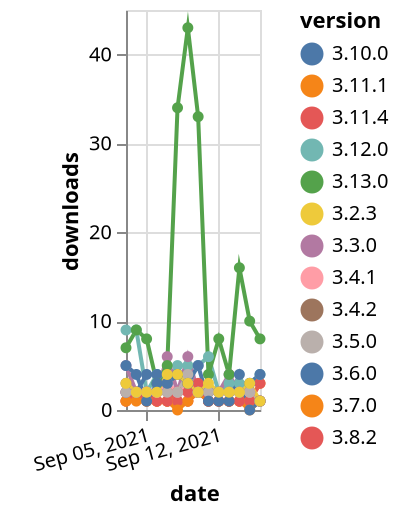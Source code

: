{"$schema": "https://vega.github.io/schema/vega-lite/v5.json", "description": "A simple bar chart with embedded data.", "data": {"values": [{"date": "2021-09-03", "total": 3907, "delta": 1, "version": "3.7.0"}, {"date": "2021-09-04", "total": 3909, "delta": 2, "version": "3.7.0"}, {"date": "2021-09-05", "total": 3910, "delta": 1, "version": "3.7.0"}, {"date": "2021-09-06", "total": 3911, "delta": 1, "version": "3.7.0"}, {"date": "2021-09-07", "total": 3912, "delta": 1, "version": "3.7.0"}, {"date": "2021-09-08", "total": 3913, "delta": 1, "version": "3.7.0"}, {"date": "2021-09-09", "total": 3914, "delta": 1, "version": "3.7.0"}, {"date": "2021-09-10", "total": 3916, "delta": 2, "version": "3.7.0"}, {"date": "2021-09-11", "total": 3917, "delta": 1, "version": "3.7.0"}, {"date": "2021-09-12", "total": 3918, "delta": 1, "version": "3.7.0"}, {"date": "2021-09-13", "total": 3919, "delta": 1, "version": "3.7.0"}, {"date": "2021-09-14", "total": 3920, "delta": 1, "version": "3.7.0"}, {"date": "2021-09-15", "total": 3921, "delta": 1, "version": "3.7.0"}, {"date": "2021-09-16", "total": 3924, "delta": 3, "version": "3.7.0"}, {"date": "2021-09-03", "total": 1386, "delta": 1, "version": "3.8.2"}, {"date": "2021-09-04", "total": 1388, "delta": 2, "version": "3.8.2"}, {"date": "2021-09-05", "total": 1389, "delta": 1, "version": "3.8.2"}, {"date": "2021-09-06", "total": 1390, "delta": 1, "version": "3.8.2"}, {"date": "2021-09-07", "total": 1391, "delta": 1, "version": "3.8.2"}, {"date": "2021-09-08", "total": 1392, "delta": 1, "version": "3.8.2"}, {"date": "2021-09-09", "total": 1393, "delta": 1, "version": "3.8.2"}, {"date": "2021-09-10", "total": 1395, "delta": 2, "version": "3.8.2"}, {"date": "2021-09-11", "total": 1396, "delta": 1, "version": "3.8.2"}, {"date": "2021-09-12", "total": 1397, "delta": 1, "version": "3.8.2"}, {"date": "2021-09-13", "total": 1398, "delta": 1, "version": "3.8.2"}, {"date": "2021-09-14", "total": 1399, "delta": 1, "version": "3.8.2"}, {"date": "2021-09-15", "total": 1400, "delta": 1, "version": "3.8.2"}, {"date": "2021-09-16", "total": 1403, "delta": 3, "version": "3.8.2"}, {"date": "2021-09-03", "total": 3257, "delta": 9, "version": "3.12.0"}, {"date": "2021-09-04", "total": 3266, "delta": 9, "version": "3.12.0"}, {"date": "2021-09-05", "total": 3268, "delta": 2, "version": "3.12.0"}, {"date": "2021-09-06", "total": 3272, "delta": 4, "version": "3.12.0"}, {"date": "2021-09-07", "total": 3275, "delta": 3, "version": "3.12.0"}, {"date": "2021-09-08", "total": 3280, "delta": 5, "version": "3.12.0"}, {"date": "2021-09-09", "total": 3285, "delta": 5, "version": "3.12.0"}, {"date": "2021-09-10", "total": 3290, "delta": 5, "version": "3.12.0"}, {"date": "2021-09-11", "total": 3296, "delta": 6, "version": "3.12.0"}, {"date": "2021-09-12", "total": 3298, "delta": 2, "version": "3.12.0"}, {"date": "2021-09-13", "total": 3301, "delta": 3, "version": "3.12.0"}, {"date": "2021-09-14", "total": 3304, "delta": 3, "version": "3.12.0"}, {"date": "2021-09-15", "total": 3307, "delta": 3, "version": "3.12.0"}, {"date": "2021-09-16", "total": 3311, "delta": 4, "version": "3.12.0"}, {"date": "2021-09-03", "total": 2605, "delta": 3, "version": "3.4.2"}, {"date": "2021-09-04", "total": 2607, "delta": 2, "version": "3.4.2"}, {"date": "2021-09-05", "total": 2609, "delta": 2, "version": "3.4.2"}, {"date": "2021-09-06", "total": 2611, "delta": 2, "version": "3.4.2"}, {"date": "2021-09-07", "total": 2613, "delta": 2, "version": "3.4.2"}, {"date": "2021-09-08", "total": 2615, "delta": 2, "version": "3.4.2"}, {"date": "2021-09-09", "total": 2618, "delta": 3, "version": "3.4.2"}, {"date": "2021-09-10", "total": 2620, "delta": 2, "version": "3.4.2"}, {"date": "2021-09-11", "total": 2622, "delta": 2, "version": "3.4.2"}, {"date": "2021-09-12", "total": 2624, "delta": 2, "version": "3.4.2"}, {"date": "2021-09-13", "total": 2626, "delta": 2, "version": "3.4.2"}, {"date": "2021-09-14", "total": 2628, "delta": 2, "version": "3.4.2"}, {"date": "2021-09-15", "total": 2630, "delta": 2, "version": "3.4.2"}, {"date": "2021-09-16", "total": 2631, "delta": 1, "version": "3.4.2"}, {"date": "2021-09-03", "total": 498, "delta": 1, "version": "3.11.1"}, {"date": "2021-09-04", "total": 499, "delta": 1, "version": "3.11.1"}, {"date": "2021-09-05", "total": 500, "delta": 1, "version": "3.11.1"}, {"date": "2021-09-06", "total": 501, "delta": 1, "version": "3.11.1"}, {"date": "2021-09-07", "total": 502, "delta": 1, "version": "3.11.1"}, {"date": "2021-09-08", "total": 502, "delta": 0, "version": "3.11.1"}, {"date": "2021-09-09", "total": 503, "delta": 1, "version": "3.11.1"}, {"date": "2021-09-10", "total": 505, "delta": 2, "version": "3.11.1"}, {"date": "2021-09-11", "total": 506, "delta": 1, "version": "3.11.1"}, {"date": "2021-09-12", "total": 507, "delta": 1, "version": "3.11.1"}, {"date": "2021-09-13", "total": 508, "delta": 1, "version": "3.11.1"}, {"date": "2021-09-14", "total": 509, "delta": 1, "version": "3.11.1"}, {"date": "2021-09-15", "total": 509, "delta": 0, "version": "3.11.1"}, {"date": "2021-09-16", "total": 510, "delta": 1, "version": "3.11.1"}, {"date": "2021-09-03", "total": 6906, "delta": 5, "version": "3.3.0"}, {"date": "2021-09-04", "total": 6908, "delta": 2, "version": "3.3.0"}, {"date": "2021-09-05", "total": 6910, "delta": 2, "version": "3.3.0"}, {"date": "2021-09-06", "total": 6912, "delta": 2, "version": "3.3.0"}, {"date": "2021-09-07", "total": 6918, "delta": 6, "version": "3.3.0"}, {"date": "2021-09-08", "total": 6920, "delta": 2, "version": "3.3.0"}, {"date": "2021-09-09", "total": 6926, "delta": 6, "version": "3.3.0"}, {"date": "2021-09-10", "total": 6928, "delta": 2, "version": "3.3.0"}, {"date": "2021-09-11", "total": 6930, "delta": 2, "version": "3.3.0"}, {"date": "2021-09-12", "total": 6932, "delta": 2, "version": "3.3.0"}, {"date": "2021-09-13", "total": 6936, "delta": 4, "version": "3.3.0"}, {"date": "2021-09-14", "total": 6938, "delta": 2, "version": "3.3.0"}, {"date": "2021-09-15", "total": 6940, "delta": 2, "version": "3.3.0"}, {"date": "2021-09-16", "total": 6941, "delta": 1, "version": "3.3.0"}, {"date": "2021-09-03", "total": 514, "delta": 2, "version": "3.11.4"}, {"date": "2021-09-04", "total": 516, "delta": 2, "version": "3.11.4"}, {"date": "2021-09-05", "total": 518, "delta": 2, "version": "3.11.4"}, {"date": "2021-09-06", "total": 519, "delta": 1, "version": "3.11.4"}, {"date": "2021-09-07", "total": 520, "delta": 1, "version": "3.11.4"}, {"date": "2021-09-08", "total": 522, "delta": 2, "version": "3.11.4"}, {"date": "2021-09-09", "total": 524, "delta": 2, "version": "3.11.4"}, {"date": "2021-09-10", "total": 527, "delta": 3, "version": "3.11.4"}, {"date": "2021-09-11", "total": 528, "delta": 1, "version": "3.11.4"}, {"date": "2021-09-12", "total": 529, "delta": 1, "version": "3.11.4"}, {"date": "2021-09-13", "total": 530, "delta": 1, "version": "3.11.4"}, {"date": "2021-09-14", "total": 531, "delta": 1, "version": "3.11.4"}, {"date": "2021-09-15", "total": 533, "delta": 2, "version": "3.11.4"}, {"date": "2021-09-16", "total": 534, "delta": 1, "version": "3.11.4"}, {"date": "2021-09-03", "total": 2808, "delta": 2, "version": "3.4.1"}, {"date": "2021-09-04", "total": 2810, "delta": 2, "version": "3.4.1"}, {"date": "2021-09-05", "total": 2812, "delta": 2, "version": "3.4.1"}, {"date": "2021-09-06", "total": 2814, "delta": 2, "version": "3.4.1"}, {"date": "2021-09-07", "total": 2817, "delta": 3, "version": "3.4.1"}, {"date": "2021-09-08", "total": 2819, "delta": 2, "version": "3.4.1"}, {"date": "2021-09-09", "total": 2822, "delta": 3, "version": "3.4.1"}, {"date": "2021-09-10", "total": 2824, "delta": 2, "version": "3.4.1"}, {"date": "2021-09-11", "total": 2826, "delta": 2, "version": "3.4.1"}, {"date": "2021-09-12", "total": 2828, "delta": 2, "version": "3.4.1"}, {"date": "2021-09-13", "total": 2830, "delta": 2, "version": "3.4.1"}, {"date": "2021-09-14", "total": 2832, "delta": 2, "version": "3.4.1"}, {"date": "2021-09-15", "total": 2834, "delta": 2, "version": "3.4.1"}, {"date": "2021-09-16", "total": 2835, "delta": 1, "version": "3.4.1"}, {"date": "2021-09-03", "total": 4349, "delta": 2, "version": "3.6.0"}, {"date": "2021-09-04", "total": 4351, "delta": 2, "version": "3.6.0"}, {"date": "2021-09-05", "total": 4355, "delta": 4, "version": "3.6.0"}, {"date": "2021-09-06", "total": 4359, "delta": 4, "version": "3.6.0"}, {"date": "2021-09-07", "total": 4362, "delta": 3, "version": "3.6.0"}, {"date": "2021-09-08", "total": 4366, "delta": 4, "version": "3.6.0"}, {"date": "2021-09-09", "total": 4369, "delta": 3, "version": "3.6.0"}, {"date": "2021-09-10", "total": 4371, "delta": 2, "version": "3.6.0"}, {"date": "2021-09-11", "total": 4373, "delta": 2, "version": "3.6.0"}, {"date": "2021-09-12", "total": 4375, "delta": 2, "version": "3.6.0"}, {"date": "2021-09-13", "total": 4377, "delta": 2, "version": "3.6.0"}, {"date": "2021-09-14", "total": 4379, "delta": 2, "version": "3.6.0"}, {"date": "2021-09-15", "total": 4382, "delta": 3, "version": "3.6.0"}, {"date": "2021-09-16", "total": 4386, "delta": 4, "version": "3.6.0"}, {"date": "2021-09-03", "total": 6504, "delta": 2, "version": "3.5.0"}, {"date": "2021-09-04", "total": 6506, "delta": 2, "version": "3.5.0"}, {"date": "2021-09-05", "total": 6508, "delta": 2, "version": "3.5.0"}, {"date": "2021-09-06", "total": 6510, "delta": 2, "version": "3.5.0"}, {"date": "2021-09-07", "total": 6512, "delta": 2, "version": "3.5.0"}, {"date": "2021-09-08", "total": 6514, "delta": 2, "version": "3.5.0"}, {"date": "2021-09-09", "total": 6518, "delta": 4, "version": "3.5.0"}, {"date": "2021-09-10", "total": 6520, "delta": 2, "version": "3.5.0"}, {"date": "2021-09-11", "total": 6522, "delta": 2, "version": "3.5.0"}, {"date": "2021-09-12", "total": 6524, "delta": 2, "version": "3.5.0"}, {"date": "2021-09-13", "total": 6526, "delta": 2, "version": "3.5.0"}, {"date": "2021-09-14", "total": 6528, "delta": 2, "version": "3.5.0"}, {"date": "2021-09-15", "total": 6530, "delta": 2, "version": "3.5.0"}, {"date": "2021-09-16", "total": 6531, "delta": 1, "version": "3.5.0"}, {"date": "2021-09-03", "total": 686, "delta": 7, "version": "3.13.0"}, {"date": "2021-09-04", "total": 695, "delta": 9, "version": "3.13.0"}, {"date": "2021-09-05", "total": 703, "delta": 8, "version": "3.13.0"}, {"date": "2021-09-06", "total": 706, "delta": 3, "version": "3.13.0"}, {"date": "2021-09-07", "total": 711, "delta": 5, "version": "3.13.0"}, {"date": "2021-09-08", "total": 745, "delta": 34, "version": "3.13.0"}, {"date": "2021-09-09", "total": 788, "delta": 43, "version": "3.13.0"}, {"date": "2021-09-10", "total": 821, "delta": 33, "version": "3.13.0"}, {"date": "2021-09-11", "total": 825, "delta": 4, "version": "3.13.0"}, {"date": "2021-09-12", "total": 833, "delta": 8, "version": "3.13.0"}, {"date": "2021-09-13", "total": 837, "delta": 4, "version": "3.13.0"}, {"date": "2021-09-14", "total": 853, "delta": 16, "version": "3.13.0"}, {"date": "2021-09-15", "total": 863, "delta": 10, "version": "3.13.0"}, {"date": "2021-09-16", "total": 871, "delta": 8, "version": "3.13.0"}, {"date": "2021-09-03", "total": 2837, "delta": 5, "version": "3.10.0"}, {"date": "2021-09-04", "total": 2841, "delta": 4, "version": "3.10.0"}, {"date": "2021-09-05", "total": 2842, "delta": 1, "version": "3.10.0"}, {"date": "2021-09-06", "total": 2845, "delta": 3, "version": "3.10.0"}, {"date": "2021-09-07", "total": 2848, "delta": 3, "version": "3.10.0"}, {"date": "2021-09-08", "total": 2852, "delta": 4, "version": "3.10.0"}, {"date": "2021-09-09", "total": 2855, "delta": 3, "version": "3.10.0"}, {"date": "2021-09-10", "total": 2860, "delta": 5, "version": "3.10.0"}, {"date": "2021-09-11", "total": 2861, "delta": 1, "version": "3.10.0"}, {"date": "2021-09-12", "total": 2862, "delta": 1, "version": "3.10.0"}, {"date": "2021-09-13", "total": 2863, "delta": 1, "version": "3.10.0"}, {"date": "2021-09-14", "total": 2867, "delta": 4, "version": "3.10.0"}, {"date": "2021-09-15", "total": 2867, "delta": 0, "version": "3.10.0"}, {"date": "2021-09-16", "total": 2868, "delta": 1, "version": "3.10.0"}, {"date": "2021-09-03", "total": 5974, "delta": 3, "version": "3.2.3"}, {"date": "2021-09-04", "total": 5976, "delta": 2, "version": "3.2.3"}, {"date": "2021-09-05", "total": 5978, "delta": 2, "version": "3.2.3"}, {"date": "2021-09-06", "total": 5980, "delta": 2, "version": "3.2.3"}, {"date": "2021-09-07", "total": 5984, "delta": 4, "version": "3.2.3"}, {"date": "2021-09-08", "total": 5988, "delta": 4, "version": "3.2.3"}, {"date": "2021-09-09", "total": 5991, "delta": 3, "version": "3.2.3"}, {"date": "2021-09-10", "total": 5993, "delta": 2, "version": "3.2.3"}, {"date": "2021-09-11", "total": 5996, "delta": 3, "version": "3.2.3"}, {"date": "2021-09-12", "total": 5998, "delta": 2, "version": "3.2.3"}, {"date": "2021-09-13", "total": 6000, "delta": 2, "version": "3.2.3"}, {"date": "2021-09-14", "total": 6002, "delta": 2, "version": "3.2.3"}, {"date": "2021-09-15", "total": 6005, "delta": 3, "version": "3.2.3"}, {"date": "2021-09-16", "total": 6006, "delta": 1, "version": "3.2.3"}]}, "width": "container", "mark": {"type": "line", "point": {"filled": true}}, "encoding": {"x": {"field": "date", "type": "temporal", "timeUnit": "yearmonthdate", "title": "date", "axis": {"labelAngle": -15}}, "y": {"field": "delta", "type": "quantitative", "title": "downloads"}, "color": {"field": "version", "type": "nominal"}, "tooltip": {"field": "delta"}}}